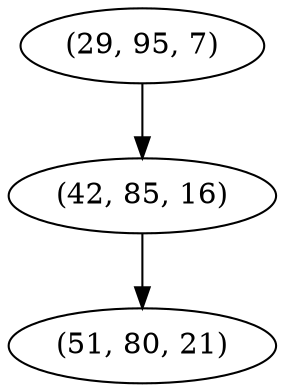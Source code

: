 digraph tree {
    "(29, 95, 7)";
    "(42, 85, 16)";
    "(51, 80, 21)";
    "(29, 95, 7)" -> "(42, 85, 16)";
    "(42, 85, 16)" -> "(51, 80, 21)";
}
